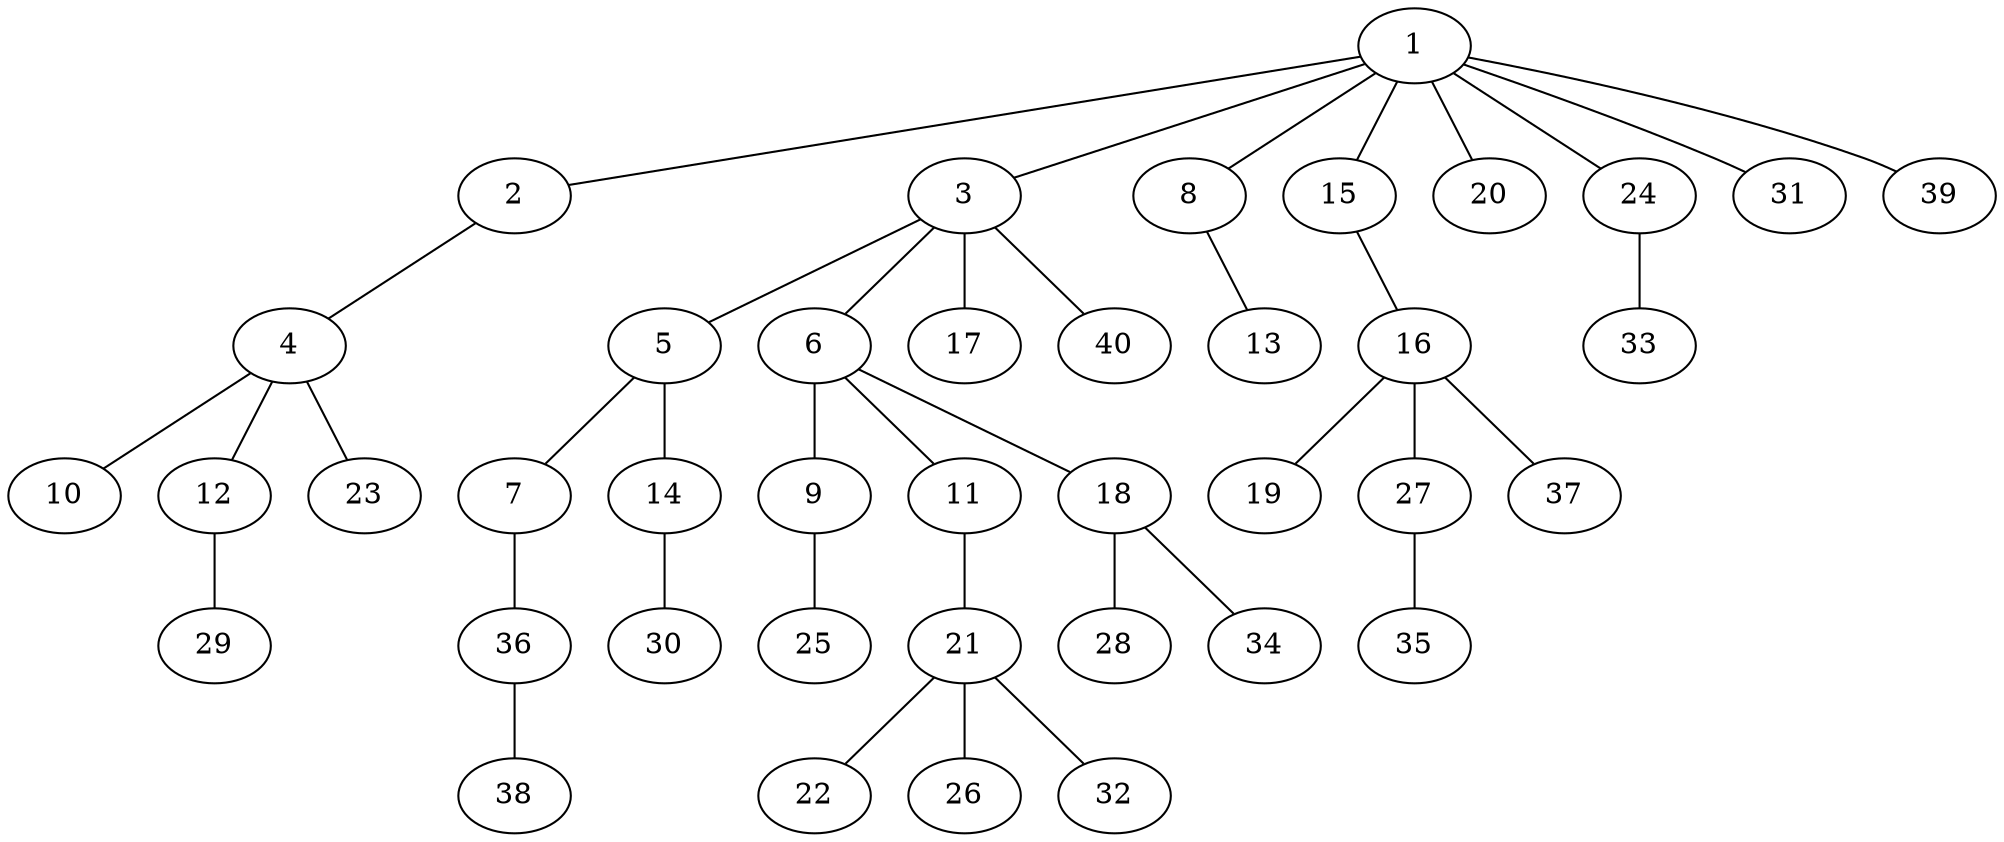 graph graphname {1--2
1--3
1--8
1--15
1--20
1--24
1--31
1--39
2--4
3--5
3--6
3--17
3--40
4--10
4--12
4--23
5--7
5--14
6--9
6--11
6--18
7--36
8--13
9--25
11--21
12--29
14--30
15--16
16--19
16--27
16--37
18--28
18--34
21--22
21--26
21--32
24--33
27--35
36--38
}